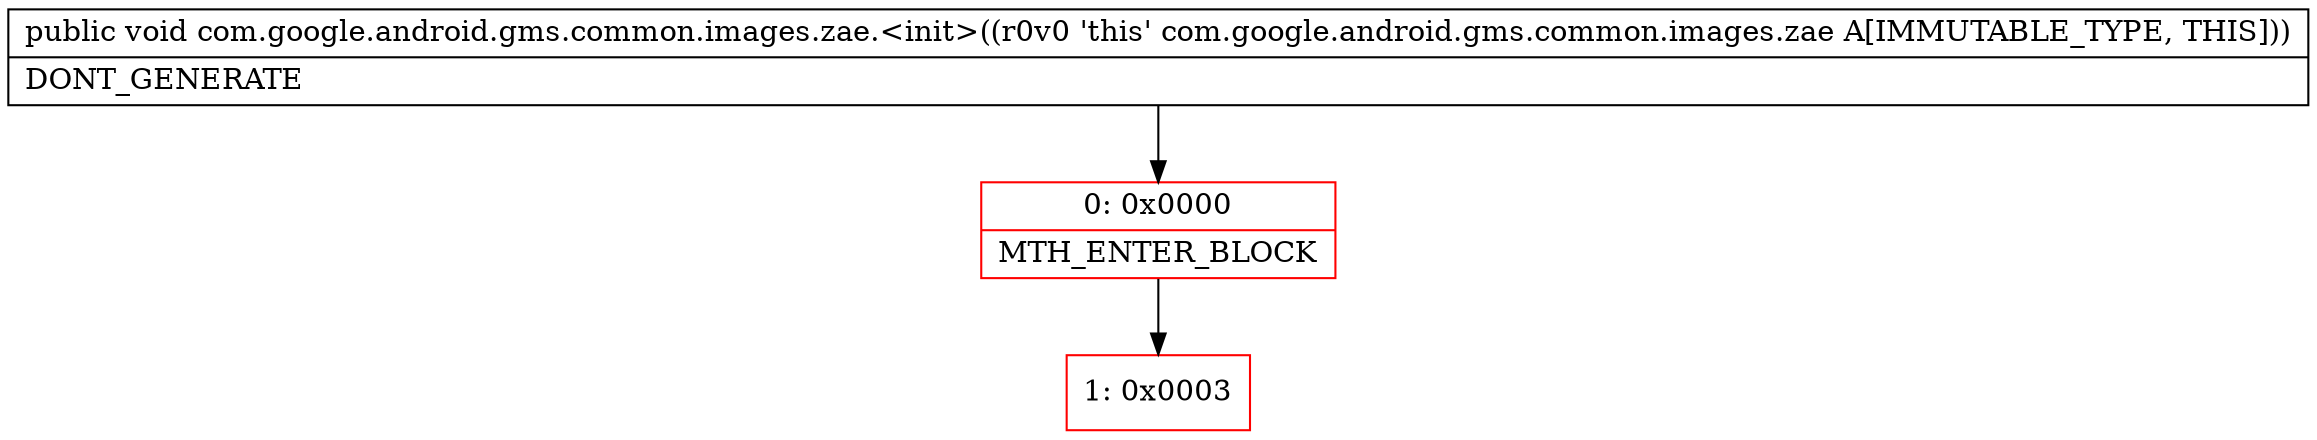 digraph "CFG forcom.google.android.gms.common.images.zae.\<init\>()V" {
subgraph cluster_Region_1603478327 {
label = "R(0)";
node [shape=record,color=blue];
}
Node_0 [shape=record,color=red,label="{0\:\ 0x0000|MTH_ENTER_BLOCK\l}"];
Node_1 [shape=record,color=red,label="{1\:\ 0x0003}"];
MethodNode[shape=record,label="{public void com.google.android.gms.common.images.zae.\<init\>((r0v0 'this' com.google.android.gms.common.images.zae A[IMMUTABLE_TYPE, THIS]))  | DONT_GENERATE\l}"];
MethodNode -> Node_0;
Node_0 -> Node_1;
}

